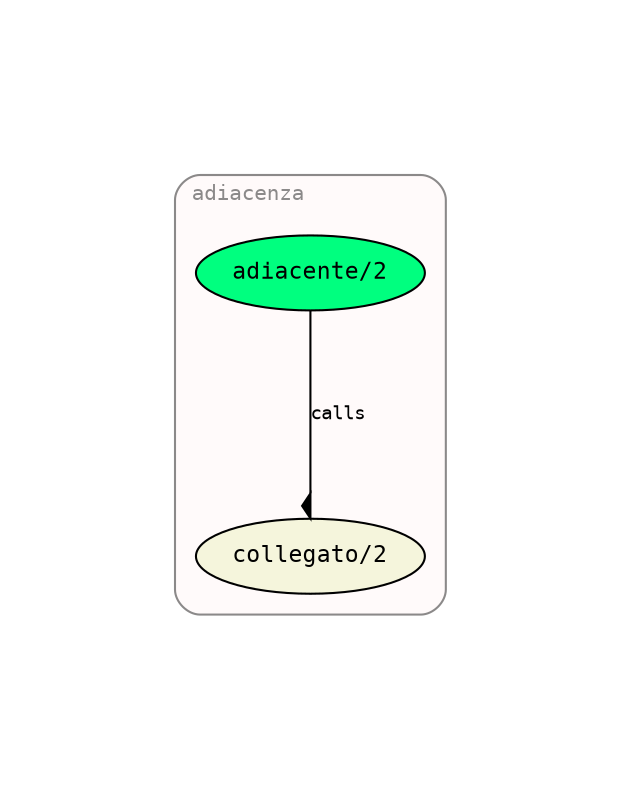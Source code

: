 digraph "adiacenza_object" {
rankdir="TB"
ranksep="1.25"
compound="true"
splines="true"
pack="true"
clusterrank="local"
labeljust="l"
margin="1.0"
fontname="Courier"
fontsize="10"
fontcolor="snow4"
pencolor="snow4"
node [shape="ellipse",style="filled",fillcolor="white",fontname="Courier",fontsize="9"]
edge [fontname="Courier",fontsize="9"]

subgraph "cluster_adiacenza_object" {
URL=""
tooltip="/home/giuseppe/IA/Progetto/code/prolog/adiacenza.lgt"
bgcolor="snow"
style="rounded"
margin="10"
label="adiacenza"
"adiacente/2" [shape="ellipse",URL="adiacenza_0.html#adiacente/2",tooltip="adiacenza_0.html#adiacente/2",style="filled",fillcolor="springgreen",label=<<FONT POINT-SIZE="11"><![CDATA[adiacente/2]]></FONT>>]
"adiacente/2" [shape="ellipse",URL="adiacenza_0.html#adiacente/2",tooltip="adiacenza_0.html#adiacente/2",style="filled",fillcolor="springgreen",label=<<FONT POINT-SIZE="11"><![CDATA[adiacente/2]]></FONT>>]
"collegato/2" [shape="ellipse",style="filled",fillcolor="beige",label=<<FONT POINT-SIZE="11"><![CDATA[collegato/2]]></FONT>>]
subgraph "cluster_other" {
URL=""
tooltip="(external predicates)"
bgcolor="white"
style="rounded"
margin="10"
label="(external predicates)"
}

"adiacente/2" -> "collegato/2" [arrowhead="rdiamond",tooltip="calls",label=<<![CDATA[calls]]><BR/>>]
}

}
